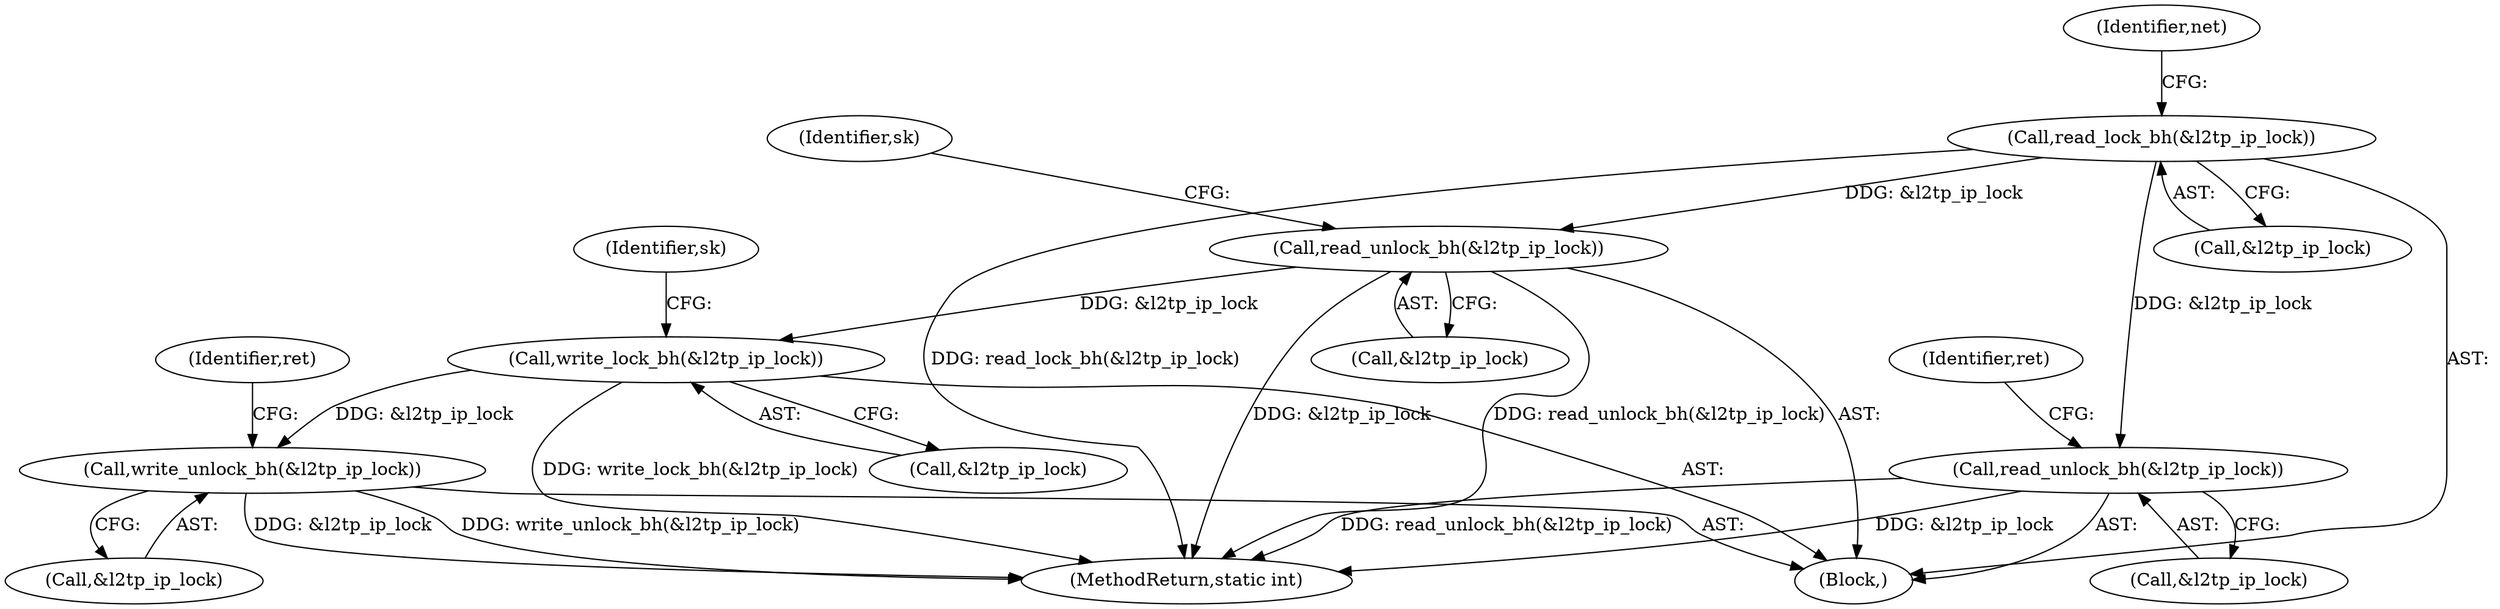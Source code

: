 digraph "0_linux_32c231164b762dddefa13af5a0101032c70b50ef@API" {
"1000153" [label="(Call,read_lock_bh(&l2tp_ip_lock))"];
"1000171" [label="(Call,read_unlock_bh(&l2tp_ip_lock))"];
"1000262" [label="(Call,write_lock_bh(&l2tp_ip_lock))"];
"1000271" [label="(Call,write_unlock_bh(&l2tp_ip_lock))"];
"1000286" [label="(Call,read_unlock_bh(&l2tp_ip_lock))"];
"1000154" [label="(Call,&l2tp_ip_lock)"];
"1000272" [label="(Call,&l2tp_ip_lock)"];
"1000263" [label="(Call,&l2tp_ip_lock)"];
"1000153" [label="(Call,read_lock_bh(&l2tp_ip_lock))"];
"1000266" [label="(Identifier,sk)"];
"1000175" [label="(Identifier,sk)"];
"1000171" [label="(Call,read_unlock_bh(&l2tp_ip_lock))"];
"1000287" [label="(Call,&l2tp_ip_lock)"];
"1000286" [label="(Call,read_unlock_bh(&l2tp_ip_lock))"];
"1000105" [label="(Block,)"];
"1000158" [label="(Identifier,net)"];
"1000172" [label="(Call,&l2tp_ip_lock)"];
"1000262" [label="(Call,write_lock_bh(&l2tp_ip_lock))"];
"1000290" [label="(Identifier,ret)"];
"1000271" [label="(Call,write_unlock_bh(&l2tp_ip_lock))"];
"1000275" [label="(Identifier,ret)"];
"1000291" [label="(MethodReturn,static int)"];
"1000153" -> "1000105"  [label="AST: "];
"1000153" -> "1000154"  [label="CFG: "];
"1000154" -> "1000153"  [label="AST: "];
"1000158" -> "1000153"  [label="CFG: "];
"1000153" -> "1000291"  [label="DDG: read_lock_bh(&l2tp_ip_lock)"];
"1000153" -> "1000171"  [label="DDG: &l2tp_ip_lock"];
"1000153" -> "1000286"  [label="DDG: &l2tp_ip_lock"];
"1000171" -> "1000105"  [label="AST: "];
"1000171" -> "1000172"  [label="CFG: "];
"1000172" -> "1000171"  [label="AST: "];
"1000175" -> "1000171"  [label="CFG: "];
"1000171" -> "1000291"  [label="DDG: &l2tp_ip_lock"];
"1000171" -> "1000291"  [label="DDG: read_unlock_bh(&l2tp_ip_lock)"];
"1000171" -> "1000262"  [label="DDG: &l2tp_ip_lock"];
"1000262" -> "1000105"  [label="AST: "];
"1000262" -> "1000263"  [label="CFG: "];
"1000263" -> "1000262"  [label="AST: "];
"1000266" -> "1000262"  [label="CFG: "];
"1000262" -> "1000291"  [label="DDG: write_lock_bh(&l2tp_ip_lock)"];
"1000262" -> "1000271"  [label="DDG: &l2tp_ip_lock"];
"1000271" -> "1000105"  [label="AST: "];
"1000271" -> "1000272"  [label="CFG: "];
"1000272" -> "1000271"  [label="AST: "];
"1000275" -> "1000271"  [label="CFG: "];
"1000271" -> "1000291"  [label="DDG: &l2tp_ip_lock"];
"1000271" -> "1000291"  [label="DDG: write_unlock_bh(&l2tp_ip_lock)"];
"1000286" -> "1000105"  [label="AST: "];
"1000286" -> "1000287"  [label="CFG: "];
"1000287" -> "1000286"  [label="AST: "];
"1000290" -> "1000286"  [label="CFG: "];
"1000286" -> "1000291"  [label="DDG: read_unlock_bh(&l2tp_ip_lock)"];
"1000286" -> "1000291"  [label="DDG: &l2tp_ip_lock"];
}
